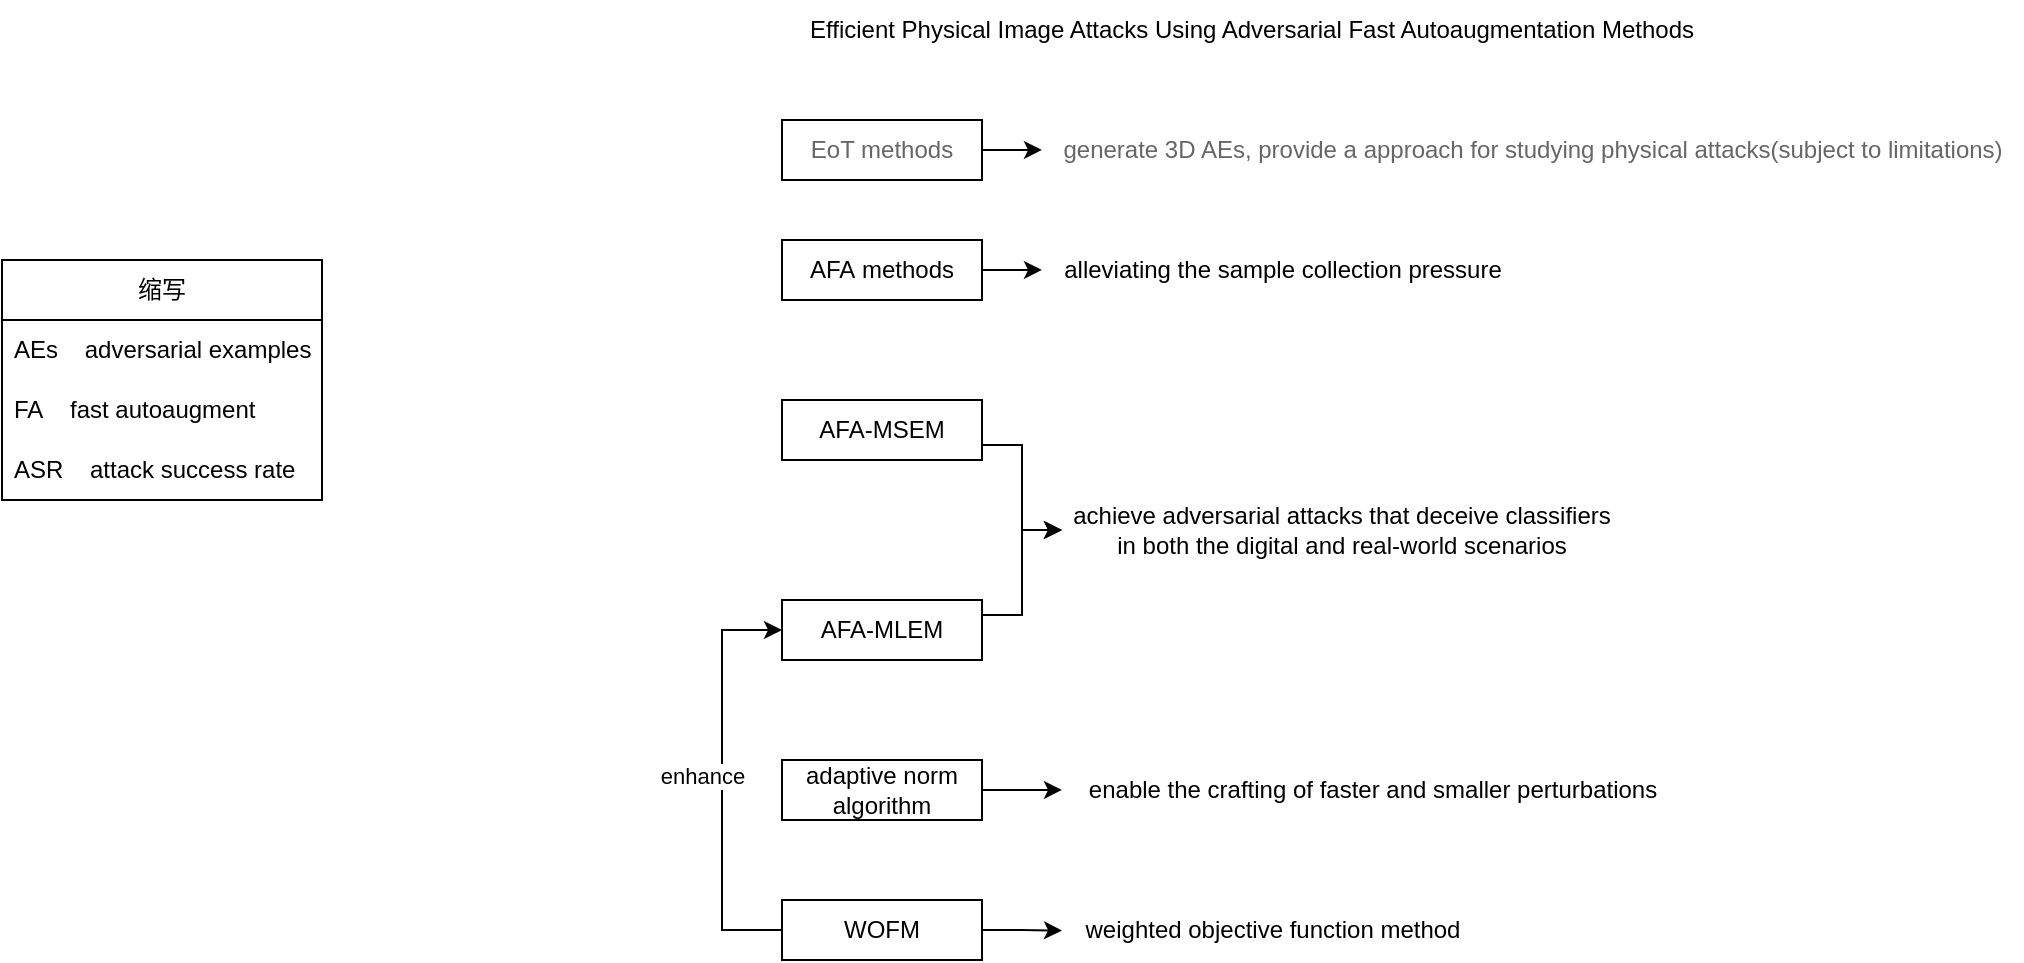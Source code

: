 <mxfile version="21.6.2" type="github">
  <diagram name="第 1 页" id="bg1YBPtNvMRcdtTk9uoi">
    <mxGraphModel dx="1468" dy="374" grid="1" gridSize="10" guides="1" tooltips="1" connect="1" arrows="1" fold="1" page="1" pageScale="1" pageWidth="827" pageHeight="1169" math="0" shadow="0">
      <root>
        <mxCell id="0" />
        <mxCell id="1" parent="0" />
        <mxCell id="tyRtAacIzeEGG3dSfyBD-1" value="Efficient Physical Image Attacks Using Adversarial Fast Autoaugmentation Methods" style="text;html=1;strokeColor=none;fillColor=none;align=center;verticalAlign=middle;whiteSpace=wrap;rounded=0;" vertex="1" parent="1">
          <mxGeometry x="-40" y="20" width="550" height="30" as="geometry" />
        </mxCell>
        <mxCell id="tyRtAacIzeEGG3dSfyBD-4" style="edgeStyle=orthogonalEdgeStyle;rounded=0;orthogonalLoop=1;jettySize=auto;html=1;exitX=1;exitY=0.5;exitDx=0;exitDy=0;fontColor=#666666;" edge="1" parent="1" source="tyRtAacIzeEGG3dSfyBD-2">
          <mxGeometry relative="1" as="geometry">
            <mxPoint x="130" y="94.966" as="targetPoint" />
          </mxGeometry>
        </mxCell>
        <mxCell id="tyRtAacIzeEGG3dSfyBD-2" value="EoT methods" style="rounded=0;whiteSpace=wrap;html=1;fontColor=#666666;" vertex="1" parent="1">
          <mxGeometry y="80" width="100" height="30" as="geometry" />
        </mxCell>
        <mxCell id="tyRtAacIzeEGG3dSfyBD-5" value="generate 3D AEs, provide a approach for studying physical attacks(subject to limitations)" style="text;html=1;align=center;verticalAlign=middle;resizable=0;points=[];autosize=1;strokeColor=none;fillColor=none;fontColor=#666666;" vertex="1" parent="1">
          <mxGeometry x="130" y="80" width="490" height="30" as="geometry" />
        </mxCell>
        <mxCell id="tyRtAacIzeEGG3dSfyBD-8" style="edgeStyle=orthogonalEdgeStyle;rounded=0;orthogonalLoop=1;jettySize=auto;html=1;exitX=1;exitY=0.5;exitDx=0;exitDy=0;" edge="1" parent="1" source="tyRtAacIzeEGG3dSfyBD-6">
          <mxGeometry relative="1" as="geometry">
            <mxPoint x="130" y="154.966" as="targetPoint" />
          </mxGeometry>
        </mxCell>
        <mxCell id="tyRtAacIzeEGG3dSfyBD-6" value="AFA&amp;nbsp;methods" style="rounded=0;whiteSpace=wrap;html=1;" vertex="1" parent="1">
          <mxGeometry y="140" width="100" height="30" as="geometry" />
        </mxCell>
        <mxCell id="tyRtAacIzeEGG3dSfyBD-9" value="alleviating the sample collection pressure" style="text;html=1;align=center;verticalAlign=middle;resizable=0;points=[];autosize=1;strokeColor=none;fillColor=none;" vertex="1" parent="1">
          <mxGeometry x="130" y="140" width="240" height="30" as="geometry" />
        </mxCell>
        <mxCell id="tyRtAacIzeEGG3dSfyBD-18" style="edgeStyle=orthogonalEdgeStyle;rounded=0;orthogonalLoop=1;jettySize=auto;html=1;exitX=1;exitY=0.75;exitDx=0;exitDy=0;entryX=0;entryY=0.5;entryDx=0;entryDy=0;" edge="1" parent="1" source="tyRtAacIzeEGG3dSfyBD-10" target="tyRtAacIzeEGG3dSfyBD-13">
          <mxGeometry relative="1" as="geometry" />
        </mxCell>
        <mxCell id="tyRtAacIzeEGG3dSfyBD-10" value="AFA-MSEM" style="rounded=0;whiteSpace=wrap;html=1;" vertex="1" parent="1">
          <mxGeometry y="220" width="100" height="30" as="geometry" />
        </mxCell>
        <mxCell id="tyRtAacIzeEGG3dSfyBD-20" style="edgeStyle=orthogonalEdgeStyle;rounded=0;orthogonalLoop=1;jettySize=auto;html=1;exitX=1;exitY=0.25;exitDx=0;exitDy=0;entryX=0;entryY=0.5;entryDx=0;entryDy=0;" edge="1" parent="1" source="tyRtAacIzeEGG3dSfyBD-11" target="tyRtAacIzeEGG3dSfyBD-13">
          <mxGeometry relative="1" as="geometry" />
        </mxCell>
        <mxCell id="tyRtAacIzeEGG3dSfyBD-11" value="AFA-MLEM" style="rounded=0;whiteSpace=wrap;html=1;" vertex="1" parent="1">
          <mxGeometry y="320" width="100" height="30" as="geometry" />
        </mxCell>
        <mxCell id="tyRtAacIzeEGG3dSfyBD-13" value="achieve adversarial attacks that deceive classifiers in both the digital and real-world scenarios" style="text;html=1;strokeColor=none;fillColor=none;align=center;verticalAlign=middle;whiteSpace=wrap;rounded=0;" vertex="1" parent="1">
          <mxGeometry x="140" y="270" width="280" height="30" as="geometry" />
        </mxCell>
        <mxCell id="tyRtAacIzeEGG3dSfyBD-22" style="edgeStyle=orthogonalEdgeStyle;rounded=0;orthogonalLoop=1;jettySize=auto;html=1;exitX=1;exitY=0.5;exitDx=0;exitDy=0;" edge="1" parent="1" source="tyRtAacIzeEGG3dSfyBD-21">
          <mxGeometry relative="1" as="geometry">
            <mxPoint x="140" y="414.966" as="targetPoint" />
          </mxGeometry>
        </mxCell>
        <mxCell id="tyRtAacIzeEGG3dSfyBD-21" value="adaptive norm algorithm" style="rounded=0;whiteSpace=wrap;html=1;" vertex="1" parent="1">
          <mxGeometry y="400" width="100" height="30" as="geometry" />
        </mxCell>
        <mxCell id="tyRtAacIzeEGG3dSfyBD-23" value="enable the crafting of faster and smaller perturbations" style="text;html=1;align=center;verticalAlign=middle;resizable=0;points=[];autosize=1;strokeColor=none;fillColor=none;" vertex="1" parent="1">
          <mxGeometry x="140" y="400" width="310" height="30" as="geometry" />
        </mxCell>
        <mxCell id="tyRtAacIzeEGG3dSfyBD-24" value="缩写" style="swimlane;fontStyle=0;childLayout=stackLayout;horizontal=1;startSize=30;horizontalStack=0;resizeParent=1;resizeParentMax=0;resizeLast=0;collapsible=1;marginBottom=0;whiteSpace=wrap;html=1;" vertex="1" parent="1">
          <mxGeometry x="-390" y="150" width="160" height="120" as="geometry" />
        </mxCell>
        <mxCell id="tyRtAacIzeEGG3dSfyBD-25" value="AEs&amp;nbsp; &amp;nbsp; adversarial examples" style="text;strokeColor=none;fillColor=none;align=left;verticalAlign=middle;spacingLeft=4;spacingRight=4;overflow=hidden;points=[[0,0.5],[1,0.5]];portConstraint=eastwest;rotatable=0;whiteSpace=wrap;html=1;" vertex="1" parent="tyRtAacIzeEGG3dSfyBD-24">
          <mxGeometry y="30" width="160" height="30" as="geometry" />
        </mxCell>
        <mxCell id="tyRtAacIzeEGG3dSfyBD-26" value="FA&amp;nbsp; &amp;nbsp; fast autoaugment" style="text;strokeColor=none;fillColor=none;align=left;verticalAlign=middle;spacingLeft=4;spacingRight=4;overflow=hidden;points=[[0,0.5],[1,0.5]];portConstraint=eastwest;rotatable=0;whiteSpace=wrap;html=1;" vertex="1" parent="tyRtAacIzeEGG3dSfyBD-24">
          <mxGeometry y="60" width="160" height="30" as="geometry" />
        </mxCell>
        <mxCell id="tyRtAacIzeEGG3dSfyBD-27" value="ASR&amp;nbsp; &amp;nbsp; attack success rate" style="text;strokeColor=none;fillColor=none;align=left;verticalAlign=middle;spacingLeft=4;spacingRight=4;overflow=hidden;points=[[0,0.5],[1,0.5]];portConstraint=eastwest;rotatable=0;whiteSpace=wrap;html=1;" vertex="1" parent="tyRtAacIzeEGG3dSfyBD-24">
          <mxGeometry y="90" width="160" height="30" as="geometry" />
        </mxCell>
        <mxCell id="tyRtAacIzeEGG3dSfyBD-29" style="edgeStyle=orthogonalEdgeStyle;rounded=0;orthogonalLoop=1;jettySize=auto;html=1;exitX=1;exitY=0.5;exitDx=0;exitDy=0;" edge="1" parent="1" source="tyRtAacIzeEGG3dSfyBD-28">
          <mxGeometry relative="1" as="geometry">
            <mxPoint x="140" y="485.31" as="targetPoint" />
          </mxGeometry>
        </mxCell>
        <mxCell id="tyRtAacIzeEGG3dSfyBD-31" style="edgeStyle=orthogonalEdgeStyle;rounded=0;orthogonalLoop=1;jettySize=auto;html=1;exitX=0;exitY=0.5;exitDx=0;exitDy=0;entryX=0;entryY=0.5;entryDx=0;entryDy=0;" edge="1" parent="1" source="tyRtAacIzeEGG3dSfyBD-28" target="tyRtAacIzeEGG3dSfyBD-11">
          <mxGeometry relative="1" as="geometry">
            <Array as="points">
              <mxPoint x="-30" y="485" />
              <mxPoint x="-30" y="335" />
            </Array>
          </mxGeometry>
        </mxCell>
        <mxCell id="tyRtAacIzeEGG3dSfyBD-32" value="enhance" style="edgeLabel;html=1;align=center;verticalAlign=middle;resizable=0;points=[];" vertex="1" connectable="0" parent="tyRtAacIzeEGG3dSfyBD-31">
          <mxGeometry x="0.022" y="-2" relative="1" as="geometry">
            <mxPoint x="-12" as="offset" />
          </mxGeometry>
        </mxCell>
        <mxCell id="tyRtAacIzeEGG3dSfyBD-28" value="WOFM" style="rounded=0;whiteSpace=wrap;html=1;" vertex="1" parent="1">
          <mxGeometry y="470" width="100" height="30" as="geometry" />
        </mxCell>
        <mxCell id="tyRtAacIzeEGG3dSfyBD-30" value="&lt;div&gt;weighted ob&lt;span style=&quot;background-color: initial;&quot;&gt;ject&lt;/span&gt;&lt;span style=&quot;background-color: initial;&quot;&gt;ive function method&lt;/span&gt;&lt;/div&gt;" style="text;html=1;align=center;verticalAlign=middle;resizable=0;points=[];autosize=1;strokeColor=none;fillColor=none;" vertex="1" parent="1">
          <mxGeometry x="140" y="470" width="210" height="30" as="geometry" />
        </mxCell>
      </root>
    </mxGraphModel>
  </diagram>
</mxfile>
